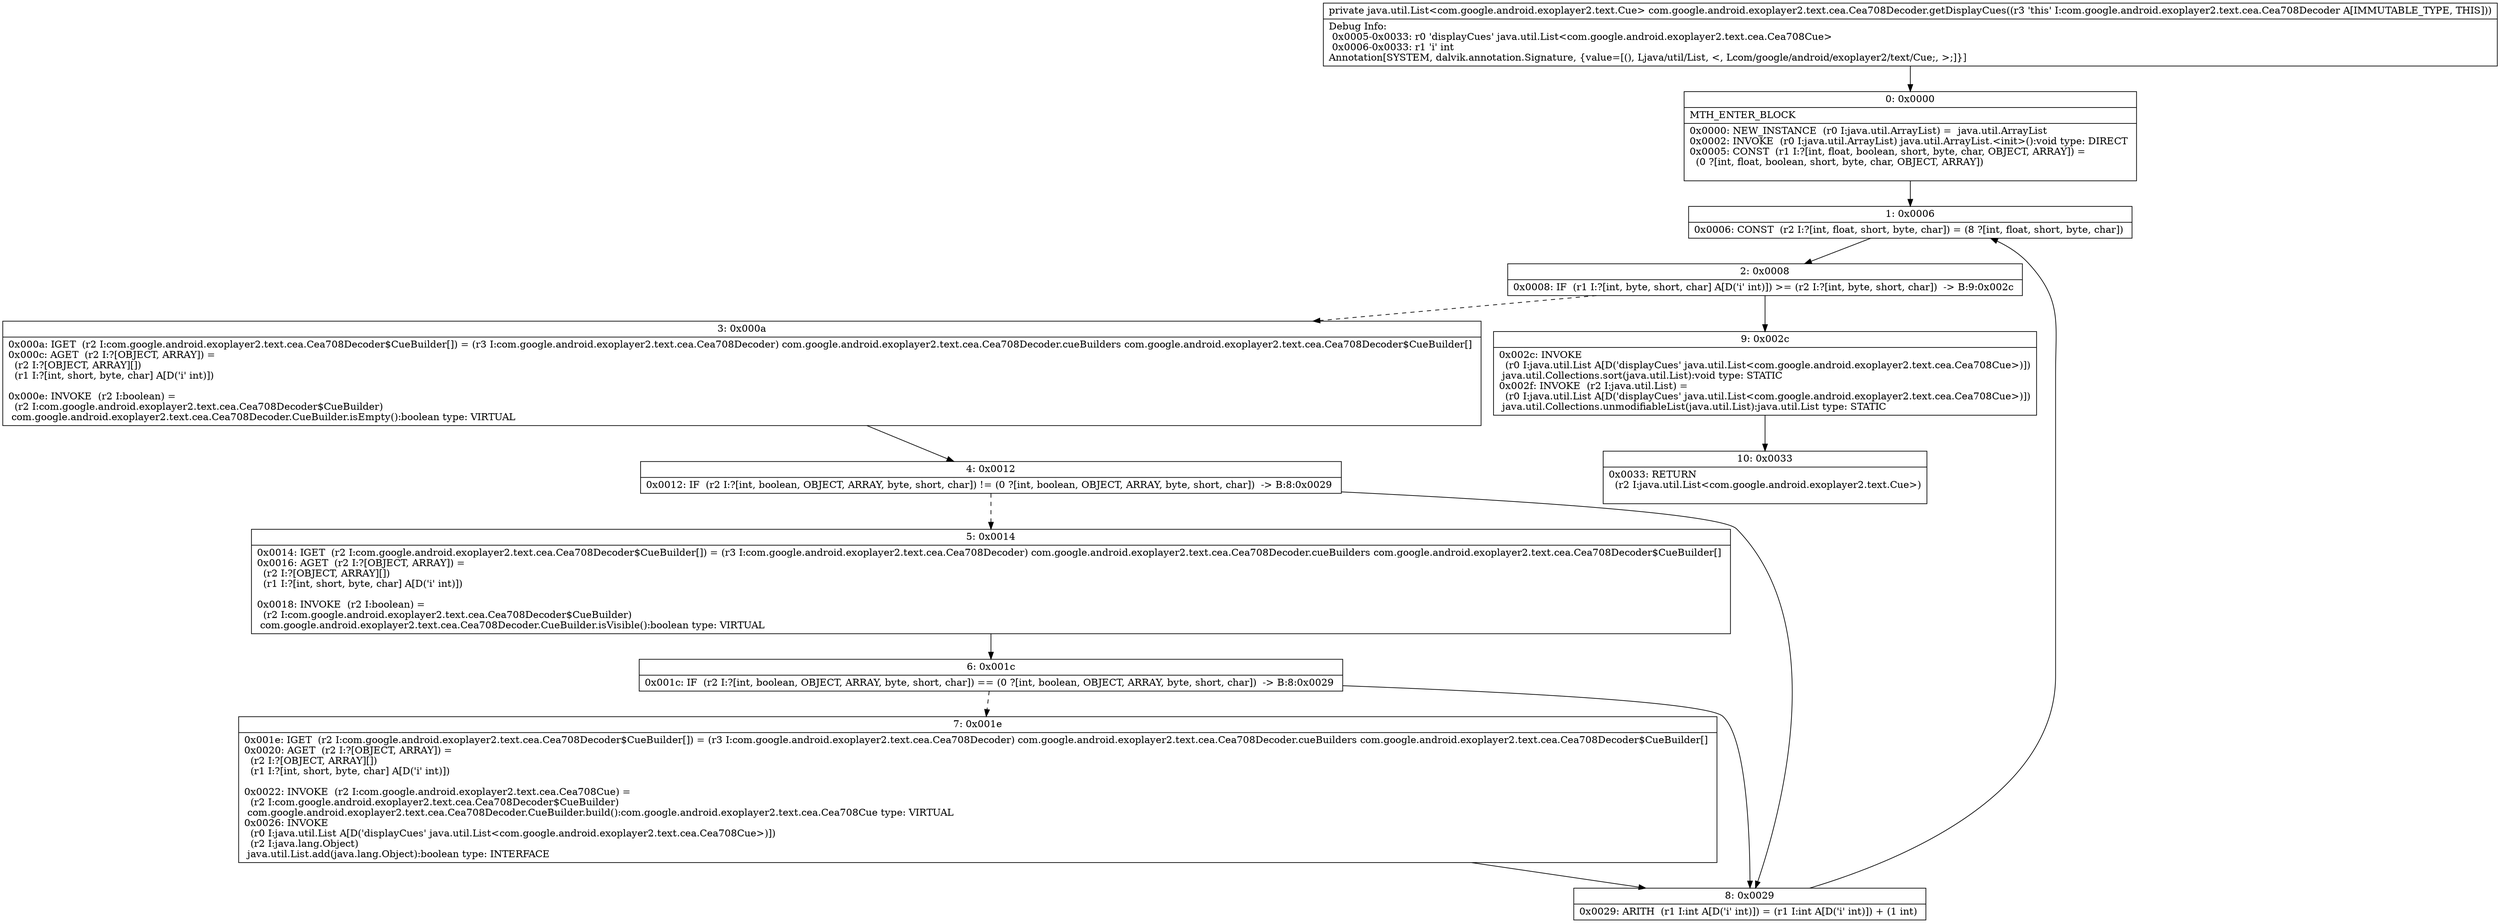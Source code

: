 digraph "CFG forcom.google.android.exoplayer2.text.cea.Cea708Decoder.getDisplayCues()Ljava\/util\/List;" {
Node_0 [shape=record,label="{0\:\ 0x0000|MTH_ENTER_BLOCK\l|0x0000: NEW_INSTANCE  (r0 I:java.util.ArrayList) =  java.util.ArrayList \l0x0002: INVOKE  (r0 I:java.util.ArrayList) java.util.ArrayList.\<init\>():void type: DIRECT \l0x0005: CONST  (r1 I:?[int, float, boolean, short, byte, char, OBJECT, ARRAY]) = \l  (0 ?[int, float, boolean, short, byte, char, OBJECT, ARRAY])\l \l}"];
Node_1 [shape=record,label="{1\:\ 0x0006|0x0006: CONST  (r2 I:?[int, float, short, byte, char]) = (8 ?[int, float, short, byte, char]) \l}"];
Node_2 [shape=record,label="{2\:\ 0x0008|0x0008: IF  (r1 I:?[int, byte, short, char] A[D('i' int)]) \>= (r2 I:?[int, byte, short, char])  \-\> B:9:0x002c \l}"];
Node_3 [shape=record,label="{3\:\ 0x000a|0x000a: IGET  (r2 I:com.google.android.exoplayer2.text.cea.Cea708Decoder$CueBuilder[]) = (r3 I:com.google.android.exoplayer2.text.cea.Cea708Decoder) com.google.android.exoplayer2.text.cea.Cea708Decoder.cueBuilders com.google.android.exoplayer2.text.cea.Cea708Decoder$CueBuilder[] \l0x000c: AGET  (r2 I:?[OBJECT, ARRAY]) = \l  (r2 I:?[OBJECT, ARRAY][])\l  (r1 I:?[int, short, byte, char] A[D('i' int)])\l \l0x000e: INVOKE  (r2 I:boolean) = \l  (r2 I:com.google.android.exoplayer2.text.cea.Cea708Decoder$CueBuilder)\l com.google.android.exoplayer2.text.cea.Cea708Decoder.CueBuilder.isEmpty():boolean type: VIRTUAL \l}"];
Node_4 [shape=record,label="{4\:\ 0x0012|0x0012: IF  (r2 I:?[int, boolean, OBJECT, ARRAY, byte, short, char]) != (0 ?[int, boolean, OBJECT, ARRAY, byte, short, char])  \-\> B:8:0x0029 \l}"];
Node_5 [shape=record,label="{5\:\ 0x0014|0x0014: IGET  (r2 I:com.google.android.exoplayer2.text.cea.Cea708Decoder$CueBuilder[]) = (r3 I:com.google.android.exoplayer2.text.cea.Cea708Decoder) com.google.android.exoplayer2.text.cea.Cea708Decoder.cueBuilders com.google.android.exoplayer2.text.cea.Cea708Decoder$CueBuilder[] \l0x0016: AGET  (r2 I:?[OBJECT, ARRAY]) = \l  (r2 I:?[OBJECT, ARRAY][])\l  (r1 I:?[int, short, byte, char] A[D('i' int)])\l \l0x0018: INVOKE  (r2 I:boolean) = \l  (r2 I:com.google.android.exoplayer2.text.cea.Cea708Decoder$CueBuilder)\l com.google.android.exoplayer2.text.cea.Cea708Decoder.CueBuilder.isVisible():boolean type: VIRTUAL \l}"];
Node_6 [shape=record,label="{6\:\ 0x001c|0x001c: IF  (r2 I:?[int, boolean, OBJECT, ARRAY, byte, short, char]) == (0 ?[int, boolean, OBJECT, ARRAY, byte, short, char])  \-\> B:8:0x0029 \l}"];
Node_7 [shape=record,label="{7\:\ 0x001e|0x001e: IGET  (r2 I:com.google.android.exoplayer2.text.cea.Cea708Decoder$CueBuilder[]) = (r3 I:com.google.android.exoplayer2.text.cea.Cea708Decoder) com.google.android.exoplayer2.text.cea.Cea708Decoder.cueBuilders com.google.android.exoplayer2.text.cea.Cea708Decoder$CueBuilder[] \l0x0020: AGET  (r2 I:?[OBJECT, ARRAY]) = \l  (r2 I:?[OBJECT, ARRAY][])\l  (r1 I:?[int, short, byte, char] A[D('i' int)])\l \l0x0022: INVOKE  (r2 I:com.google.android.exoplayer2.text.cea.Cea708Cue) = \l  (r2 I:com.google.android.exoplayer2.text.cea.Cea708Decoder$CueBuilder)\l com.google.android.exoplayer2.text.cea.Cea708Decoder.CueBuilder.build():com.google.android.exoplayer2.text.cea.Cea708Cue type: VIRTUAL \l0x0026: INVOKE  \l  (r0 I:java.util.List A[D('displayCues' java.util.List\<com.google.android.exoplayer2.text.cea.Cea708Cue\>)])\l  (r2 I:java.lang.Object)\l java.util.List.add(java.lang.Object):boolean type: INTERFACE \l}"];
Node_8 [shape=record,label="{8\:\ 0x0029|0x0029: ARITH  (r1 I:int A[D('i' int)]) = (r1 I:int A[D('i' int)]) + (1 int) \l}"];
Node_9 [shape=record,label="{9\:\ 0x002c|0x002c: INVOKE  \l  (r0 I:java.util.List A[D('displayCues' java.util.List\<com.google.android.exoplayer2.text.cea.Cea708Cue\>)])\l java.util.Collections.sort(java.util.List):void type: STATIC \l0x002f: INVOKE  (r2 I:java.util.List) = \l  (r0 I:java.util.List A[D('displayCues' java.util.List\<com.google.android.exoplayer2.text.cea.Cea708Cue\>)])\l java.util.Collections.unmodifiableList(java.util.List):java.util.List type: STATIC \l}"];
Node_10 [shape=record,label="{10\:\ 0x0033|0x0033: RETURN  \l  (r2 I:java.util.List\<com.google.android.exoplayer2.text.Cue\>)\l \l}"];
MethodNode[shape=record,label="{private java.util.List\<com.google.android.exoplayer2.text.Cue\> com.google.android.exoplayer2.text.cea.Cea708Decoder.getDisplayCues((r3 'this' I:com.google.android.exoplayer2.text.cea.Cea708Decoder A[IMMUTABLE_TYPE, THIS]))  | Debug Info:\l  0x0005\-0x0033: r0 'displayCues' java.util.List\<com.google.android.exoplayer2.text.cea.Cea708Cue\>\l  0x0006\-0x0033: r1 'i' int\lAnnotation[SYSTEM, dalvik.annotation.Signature, \{value=[(), Ljava\/util\/List, \<, Lcom\/google\/android\/exoplayer2\/text\/Cue;, \>;]\}]\l}"];
MethodNode -> Node_0;
Node_0 -> Node_1;
Node_1 -> Node_2;
Node_2 -> Node_3[style=dashed];
Node_2 -> Node_9;
Node_3 -> Node_4;
Node_4 -> Node_5[style=dashed];
Node_4 -> Node_8;
Node_5 -> Node_6;
Node_6 -> Node_7[style=dashed];
Node_6 -> Node_8;
Node_7 -> Node_8;
Node_8 -> Node_1;
Node_9 -> Node_10;
}

